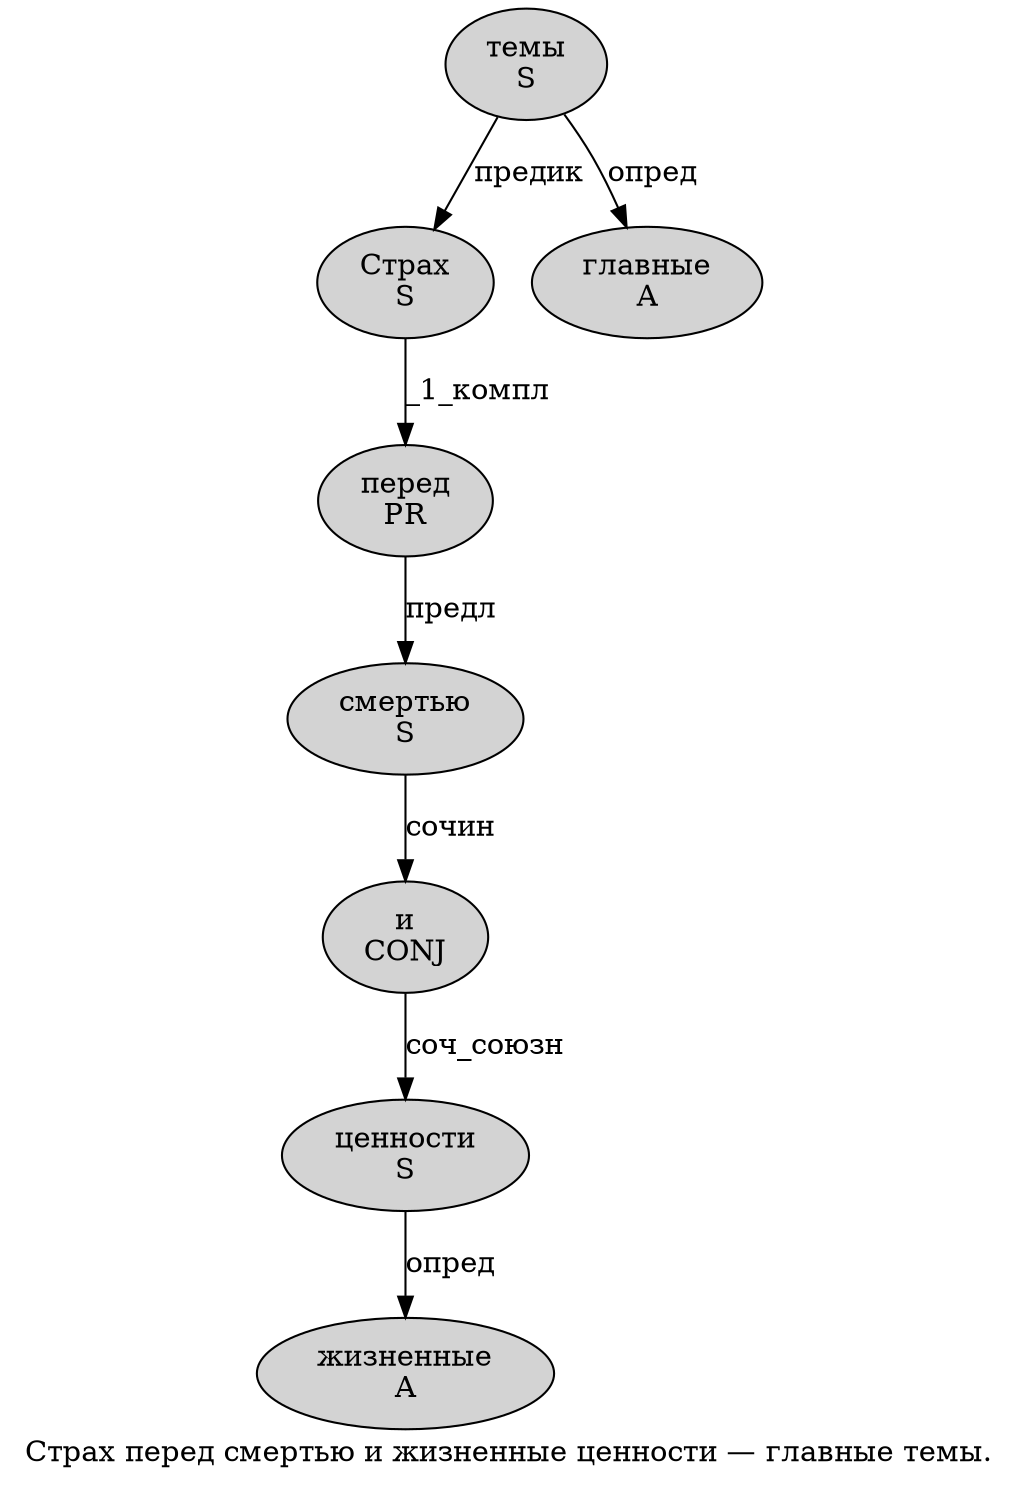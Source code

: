 digraph SENTENCE_408 {
	graph [label="Страх перед смертью и жизненные ценности — главные темы."]
	node [style=filled]
		0 [label="Страх
S" color="" fillcolor=lightgray penwidth=1 shape=ellipse]
		1 [label="перед
PR" color="" fillcolor=lightgray penwidth=1 shape=ellipse]
		2 [label="смертью
S" color="" fillcolor=lightgray penwidth=1 shape=ellipse]
		3 [label="и
CONJ" color="" fillcolor=lightgray penwidth=1 shape=ellipse]
		4 [label="жизненные
A" color="" fillcolor=lightgray penwidth=1 shape=ellipse]
		5 [label="ценности
S" color="" fillcolor=lightgray penwidth=1 shape=ellipse]
		7 [label="главные
A" color="" fillcolor=lightgray penwidth=1 shape=ellipse]
		8 [label="темы
S" color="" fillcolor=lightgray penwidth=1 shape=ellipse]
			0 -> 1 [label="_1_компл"]
			2 -> 3 [label="сочин"]
			8 -> 0 [label="предик"]
			8 -> 7 [label="опред"]
			5 -> 4 [label="опред"]
			1 -> 2 [label="предл"]
			3 -> 5 [label="соч_союзн"]
}